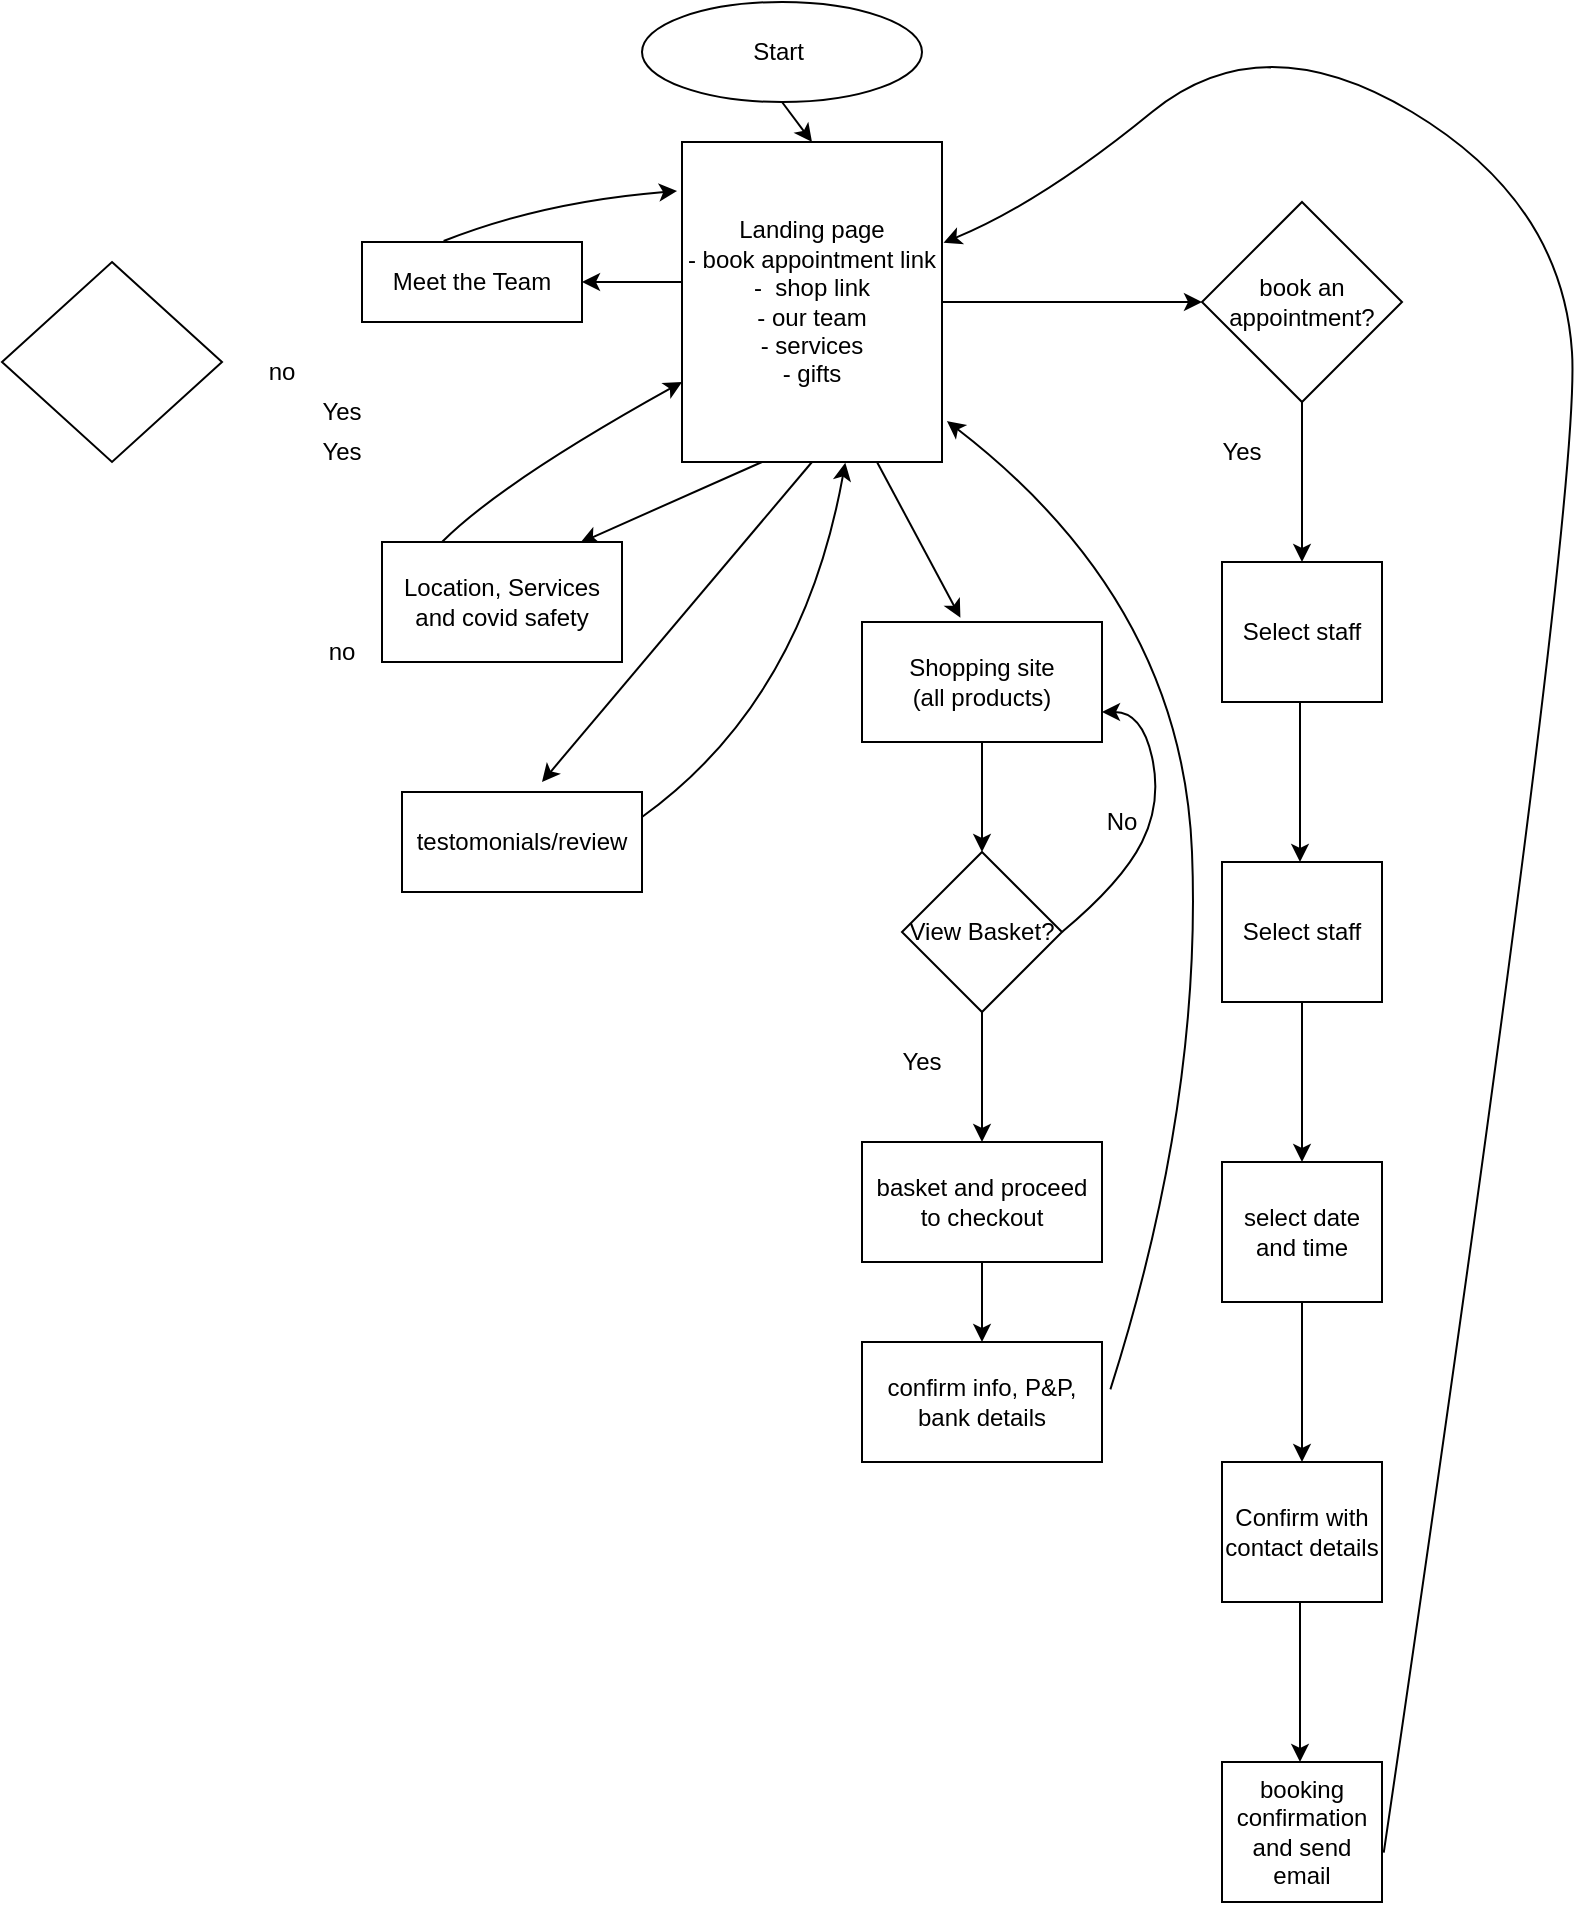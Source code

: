 <mxfile>
    <diagram id="xpFLYdCxYmeeOpNwqcgK" name="Page-1">
        <mxGraphModel dx="883" dy="617" grid="1" gridSize="10" guides="1" tooltips="1" connect="1" arrows="1" fold="1" page="1" pageScale="1" pageWidth="850" pageHeight="1100" math="0" shadow="0">
            <root>
                <mxCell id="0"/>
                <mxCell id="1" parent="0"/>
                <mxCell id="6" style="edgeStyle=none;html=1;exitX=0.5;exitY=1;exitDx=0;exitDy=0;entryX=0.5;entryY=0;entryDx=0;entryDy=0;" edge="1" parent="1" source="2" target="5">
                    <mxGeometry relative="1" as="geometry"/>
                </mxCell>
                <mxCell id="2" value="Start&amp;nbsp;" style="ellipse;whiteSpace=wrap;html=1;" vertex="1" parent="1">
                    <mxGeometry x="340" y="20" width="140" height="50" as="geometry"/>
                </mxCell>
                <mxCell id="8" style="edgeStyle=none;html=1;exitX=0.5;exitY=1;exitDx=0;exitDy=0;" edge="1" parent="1" source="3">
                    <mxGeometry relative="1" as="geometry">
                        <mxPoint x="670" y="300" as="targetPoint"/>
                    </mxGeometry>
                </mxCell>
                <mxCell id="3" value="book an appointment?" style="rhombus;whiteSpace=wrap;html=1;" vertex="1" parent="1">
                    <mxGeometry x="620" y="120" width="100" height="100" as="geometry"/>
                </mxCell>
                <mxCell id="4" value="" style="rhombus;whiteSpace=wrap;html=1;" vertex="1" parent="1">
                    <mxGeometry x="20" y="150" width="110" height="100" as="geometry"/>
                </mxCell>
                <mxCell id="7" style="edgeStyle=none;html=1;entryX=0;entryY=0.5;entryDx=0;entryDy=0;" edge="1" parent="1" target="3">
                    <mxGeometry relative="1" as="geometry">
                        <mxPoint x="610" y="150" as="targetPoint"/>
                        <mxPoint x="480" y="170" as="sourcePoint"/>
                    </mxGeometry>
                </mxCell>
                <mxCell id="5" value="Landing page&lt;br&gt;- book appointment link&lt;br&gt;-&amp;nbsp; shop link&lt;br&gt;- our team&lt;br&gt;- services&lt;br&gt;- gifts" style="whiteSpace=wrap;html=1;" vertex="1" parent="1">
                    <mxGeometry x="360" y="90" width="130" height="160" as="geometry"/>
                </mxCell>
                <mxCell id="10" value="Select sevices" style="whiteSpace=wrap;html=1;" vertex="1" parent="1">
                    <mxGeometry x="630" y="300" width="80" height="70" as="geometry"/>
                </mxCell>
                <mxCell id="12" value="Yes" style="text;html=1;strokeColor=none;fillColor=none;align=center;verticalAlign=middle;whiteSpace=wrap;rounded=0;" vertex="1" parent="1">
                    <mxGeometry x="610" y="230" width="60" height="30" as="geometry"/>
                </mxCell>
                <mxCell id="14" value="Yes" style="text;html=1;strokeColor=none;fillColor=none;align=center;verticalAlign=middle;whiteSpace=wrap;rounded=0;" vertex="1" parent="1">
                    <mxGeometry x="450" y="535" width="60" height="30" as="geometry"/>
                </mxCell>
                <mxCell id="15" value="Yes" style="text;html=1;strokeColor=none;fillColor=none;align=center;verticalAlign=middle;whiteSpace=wrap;rounded=0;" vertex="1" parent="1">
                    <mxGeometry x="160" y="230" width="60" height="30" as="geometry"/>
                </mxCell>
                <mxCell id="16" value="Yes" style="text;html=1;strokeColor=none;fillColor=none;align=center;verticalAlign=middle;whiteSpace=wrap;rounded=0;" vertex="1" parent="1">
                    <mxGeometry x="160" y="210" width="60" height="30" as="geometry"/>
                </mxCell>
                <mxCell id="55" style="edgeStyle=none;html=1;entryX=0.826;entryY=0.006;entryDx=0;entryDy=0;entryPerimeter=0;" edge="1" parent="1" target="54">
                    <mxGeometry relative="1" as="geometry">
                        <mxPoint x="300" y="285" as="targetPoint"/>
                        <mxPoint x="400" y="250" as="sourcePoint"/>
                    </mxGeometry>
                </mxCell>
                <mxCell id="18" value="no&lt;br&gt;" style="text;html=1;strokeColor=none;fillColor=none;align=center;verticalAlign=middle;whiteSpace=wrap;rounded=0;" vertex="1" parent="1">
                    <mxGeometry x="160" y="330" width="60" height="30" as="geometry"/>
                </mxCell>
                <mxCell id="19" value="no&lt;br&gt;" style="text;html=1;strokeColor=none;fillColor=none;align=center;verticalAlign=middle;whiteSpace=wrap;rounded=0;" vertex="1" parent="1">
                    <mxGeometry x="130" y="190" width="60" height="30" as="geometry"/>
                </mxCell>
                <mxCell id="20" value="No" style="text;html=1;strokeColor=none;fillColor=none;align=center;verticalAlign=middle;whiteSpace=wrap;rounded=0;" vertex="1" parent="1">
                    <mxGeometry x="550" y="415" width="60" height="30" as="geometry"/>
                </mxCell>
                <mxCell id="21" style="edgeStyle=none;html=1;exitX=0.5;exitY=1;exitDx=0;exitDy=0;" edge="1" parent="1">
                    <mxGeometry relative="1" as="geometry">
                        <mxPoint x="669" y="450" as="targetPoint"/>
                        <mxPoint x="669" y="370" as="sourcePoint"/>
                    </mxGeometry>
                </mxCell>
                <mxCell id="22" value="Select staff" style="whiteSpace=wrap;html=1;" vertex="1" parent="1">
                    <mxGeometry x="630" y="450" width="80" height="70" as="geometry"/>
                </mxCell>
                <mxCell id="23" value="Select staff" style="whiteSpace=wrap;html=1;" vertex="1" parent="1">
                    <mxGeometry x="630" y="300" width="80" height="70" as="geometry"/>
                </mxCell>
                <mxCell id="26" value="select date and time" style="whiteSpace=wrap;html=1;" vertex="1" parent="1">
                    <mxGeometry x="630" y="600" width="80" height="70" as="geometry"/>
                </mxCell>
                <mxCell id="27" style="edgeStyle=none;html=1;entryX=0.5;entryY=0;entryDx=0;entryDy=0;exitX=0.5;exitY=1;exitDx=0;exitDy=0;" edge="1" parent="1" source="22" target="26">
                    <mxGeometry relative="1" as="geometry">
                        <mxPoint x="679" y="460" as="targetPoint"/>
                        <mxPoint x="730" y="400" as="sourcePoint"/>
                    </mxGeometry>
                </mxCell>
                <mxCell id="28" value="Confirm with contact details" style="whiteSpace=wrap;html=1;" vertex="1" parent="1">
                    <mxGeometry x="630" y="750" width="80" height="70" as="geometry"/>
                </mxCell>
                <mxCell id="29" style="edgeStyle=none;html=1;entryX=0.5;entryY=0;entryDx=0;entryDy=0;exitX=0.5;exitY=1;exitDx=0;exitDy=0;" edge="1" parent="1">
                    <mxGeometry relative="1" as="geometry">
                        <mxPoint x="670" y="750" as="targetPoint"/>
                        <mxPoint x="670" y="670" as="sourcePoint"/>
                        <Array as="points">
                            <mxPoint x="670" y="670"/>
                        </Array>
                    </mxGeometry>
                </mxCell>
                <mxCell id="30" value="booking confirmation and send email" style="whiteSpace=wrap;html=1;" vertex="1" parent="1">
                    <mxGeometry x="630" y="900" width="80" height="70" as="geometry"/>
                </mxCell>
                <mxCell id="33" style="edgeStyle=none;html=1;entryX=0.5;entryY=0;entryDx=0;entryDy=0;exitX=0.5;exitY=1;exitDx=0;exitDy=0;" edge="1" parent="1">
                    <mxGeometry relative="1" as="geometry">
                        <mxPoint x="669" y="900" as="targetPoint"/>
                        <mxPoint x="669" y="820" as="sourcePoint"/>
                        <Array as="points">
                            <mxPoint x="669" y="820"/>
                            <mxPoint x="669" y="880"/>
                        </Array>
                    </mxGeometry>
                </mxCell>
                <mxCell id="39" style="edgeStyle=none;html=1;exitX=0.5;exitY=1;exitDx=0;exitDy=0;entryX=0.5;entryY=0;entryDx=0;entryDy=0;" edge="1" parent="1" source="34" target="42">
                    <mxGeometry relative="1" as="geometry">
                        <mxPoint x="510" y="440" as="targetPoint"/>
                    </mxGeometry>
                </mxCell>
                <mxCell id="34" value="Shopping site&lt;br&gt;(all products)" style="whiteSpace=wrap;html=1;" vertex="1" parent="1">
                    <mxGeometry x="450" y="330" width="120" height="60" as="geometry"/>
                </mxCell>
                <mxCell id="37" value="" style="endArrow=classic;html=1;entryX=0.41;entryY=-0.036;entryDx=0;entryDy=0;entryPerimeter=0;exitX=0.75;exitY=1;exitDx=0;exitDy=0;" edge="1" parent="1" source="5" target="34">
                    <mxGeometry width="50" height="50" relative="1" as="geometry">
                        <mxPoint x="450" y="330" as="sourcePoint"/>
                        <mxPoint x="500" y="280" as="targetPoint"/>
                    </mxGeometry>
                </mxCell>
                <mxCell id="38" value="basket and proceed to checkout" style="rounded=0;whiteSpace=wrap;html=1;" vertex="1" parent="1">
                    <mxGeometry x="450" y="590" width="120" height="60" as="geometry"/>
                </mxCell>
                <mxCell id="40" value="confirm info, P&amp;amp;P, bank details" style="rounded=0;whiteSpace=wrap;html=1;" vertex="1" parent="1">
                    <mxGeometry x="450" y="690" width="120" height="60" as="geometry"/>
                </mxCell>
                <mxCell id="42" value="View Basket?" style="rhombus;whiteSpace=wrap;html=1;" vertex="1" parent="1">
                    <mxGeometry x="470" y="445" width="80" height="80" as="geometry"/>
                </mxCell>
                <mxCell id="43" value="Meet the Team" style="whiteSpace=wrap;html=1;rounded=0;" vertex="1" parent="1">
                    <mxGeometry x="200" y="140" width="110" height="40" as="geometry"/>
                </mxCell>
                <mxCell id="45" style="edgeStyle=none;html=1;entryX=0.5;entryY=0;entryDx=0;entryDy=0;" edge="1" parent="1" source="42" target="38">
                    <mxGeometry relative="1" as="geometry">
                        <mxPoint x="510" y="530" as="sourcePoint"/>
                        <mxPoint x="510" y="440" as="targetPoint"/>
                    </mxGeometry>
                </mxCell>
                <mxCell id="46" value="" style="curved=1;endArrow=classic;html=1;exitX=1;exitY=0.5;exitDx=0;exitDy=0;entryX=1;entryY=0.75;entryDx=0;entryDy=0;" edge="1" parent="1" source="42" target="34">
                    <mxGeometry width="50" height="50" relative="1" as="geometry">
                        <mxPoint x="570" y="480" as="sourcePoint"/>
                        <mxPoint x="620" y="430" as="targetPoint"/>
                        <Array as="points">
                            <mxPoint x="580" y="460"/>
                            <mxPoint x="600" y="420"/>
                            <mxPoint x="590" y="375"/>
                        </Array>
                    </mxGeometry>
                </mxCell>
                <mxCell id="48" value="" style="endArrow=classic;html=1;exitX=0.5;exitY=1;exitDx=0;exitDy=0;entryX=0.5;entryY=0;entryDx=0;entryDy=0;" edge="1" parent="1" source="38" target="40">
                    <mxGeometry width="50" height="50" relative="1" as="geometry">
                        <mxPoint x="570" y="570" as="sourcePoint"/>
                        <mxPoint x="620" y="520" as="targetPoint"/>
                    </mxGeometry>
                </mxCell>
                <mxCell id="49" value="" style="curved=1;endArrow=classic;html=1;exitX=1.035;exitY=0.395;exitDx=0;exitDy=0;exitPerimeter=0;entryX=1.019;entryY=0.872;entryDx=0;entryDy=0;entryPerimeter=0;" edge="1" parent="1" source="40" target="5">
                    <mxGeometry width="50" height="50" relative="1" as="geometry">
                        <mxPoint x="570" y="570" as="sourcePoint"/>
                        <mxPoint x="620" y="520" as="targetPoint"/>
                        <Array as="points">
                            <mxPoint x="620" y="570"/>
                            <mxPoint x="610" y="320"/>
                        </Array>
                    </mxGeometry>
                </mxCell>
                <mxCell id="50" value="" style="curved=1;endArrow=classic;html=1;exitX=1.011;exitY=0.648;exitDx=0;exitDy=0;exitPerimeter=0;entryX=1.006;entryY=0.315;entryDx=0;entryDy=0;entryPerimeter=0;" edge="1" parent="1" source="30" target="5">
                    <mxGeometry width="50" height="50" relative="1" as="geometry">
                        <mxPoint x="760" y="760" as="sourcePoint"/>
                        <mxPoint x="700" y="60" as="targetPoint"/>
                        <Array as="points">
                            <mxPoint x="810" y="270"/>
                            <mxPoint x="800" y="120"/>
                            <mxPoint x="650" y="30"/>
                            <mxPoint x="540" y="120"/>
                        </Array>
                    </mxGeometry>
                </mxCell>
                <mxCell id="51" value="" style="endArrow=classic;html=1;entryX=1;entryY=0.5;entryDx=0;entryDy=0;" edge="1" parent="1" target="43">
                    <mxGeometry width="50" height="50" relative="1" as="geometry">
                        <mxPoint x="360" y="160" as="sourcePoint"/>
                        <mxPoint x="370" y="200" as="targetPoint"/>
                    </mxGeometry>
                </mxCell>
                <mxCell id="53" value="" style="curved=1;endArrow=classic;html=1;exitX=0.371;exitY=-0.012;exitDx=0;exitDy=0;exitPerimeter=0;entryX=-0.019;entryY=0.153;entryDx=0;entryDy=0;entryPerimeter=0;" edge="1" parent="1" source="43" target="5">
                    <mxGeometry width="50" height="50" relative="1" as="geometry">
                        <mxPoint x="240" y="120" as="sourcePoint"/>
                        <mxPoint x="290" y="70" as="targetPoint"/>
                        <Array as="points">
                            <mxPoint x="290" y="120"/>
                        </Array>
                    </mxGeometry>
                </mxCell>
                <mxCell id="54" value="Location, Services and covid safety" style="rounded=0;whiteSpace=wrap;html=1;" vertex="1" parent="1">
                    <mxGeometry x="210" y="290" width="120" height="60" as="geometry"/>
                </mxCell>
                <mxCell id="56" value="" style="curved=1;endArrow=classic;html=1;exitX=0.25;exitY=0;exitDx=0;exitDy=0;entryX=0;entryY=0.75;entryDx=0;entryDy=0;" edge="1" parent="1" source="54" target="5">
                    <mxGeometry width="50" height="50" relative="1" as="geometry">
                        <mxPoint x="240" y="300" as="sourcePoint"/>
                        <mxPoint x="290" y="250" as="targetPoint"/>
                        <Array as="points">
                            <mxPoint x="270" y="260"/>
                        </Array>
                    </mxGeometry>
                </mxCell>
                <mxCell id="59" value="" style="endArrow=classic;html=1;entryX=0.5;entryY=0;entryDx=0;entryDy=0;exitX=0.5;exitY=1;exitDx=0;exitDy=0;" edge="1" parent="1" source="5">
                    <mxGeometry width="50" height="50" relative="1" as="geometry">
                        <mxPoint x="380" y="350" as="sourcePoint"/>
                        <mxPoint x="290" y="410" as="targetPoint"/>
                    </mxGeometry>
                </mxCell>
                <mxCell id="61" value="testomonials/review" style="rounded=0;whiteSpace=wrap;html=1;" vertex="1" parent="1">
                    <mxGeometry x="220" y="415" width="120" height="50" as="geometry"/>
                </mxCell>
                <mxCell id="62" value="" style="curved=1;endArrow=classic;html=1;exitX=1;exitY=0.25;exitDx=0;exitDy=0;entryX=0.628;entryY=1.002;entryDx=0;entryDy=0;entryPerimeter=0;" edge="1" parent="1" source="61" target="5">
                    <mxGeometry width="50" height="50" relative="1" as="geometry">
                        <mxPoint x="380" y="400" as="sourcePoint"/>
                        <mxPoint x="430" y="350" as="targetPoint"/>
                        <Array as="points">
                            <mxPoint x="420" y="370"/>
                        </Array>
                    </mxGeometry>
                </mxCell>
            </root>
        </mxGraphModel>
    </diagram>
</mxfile>